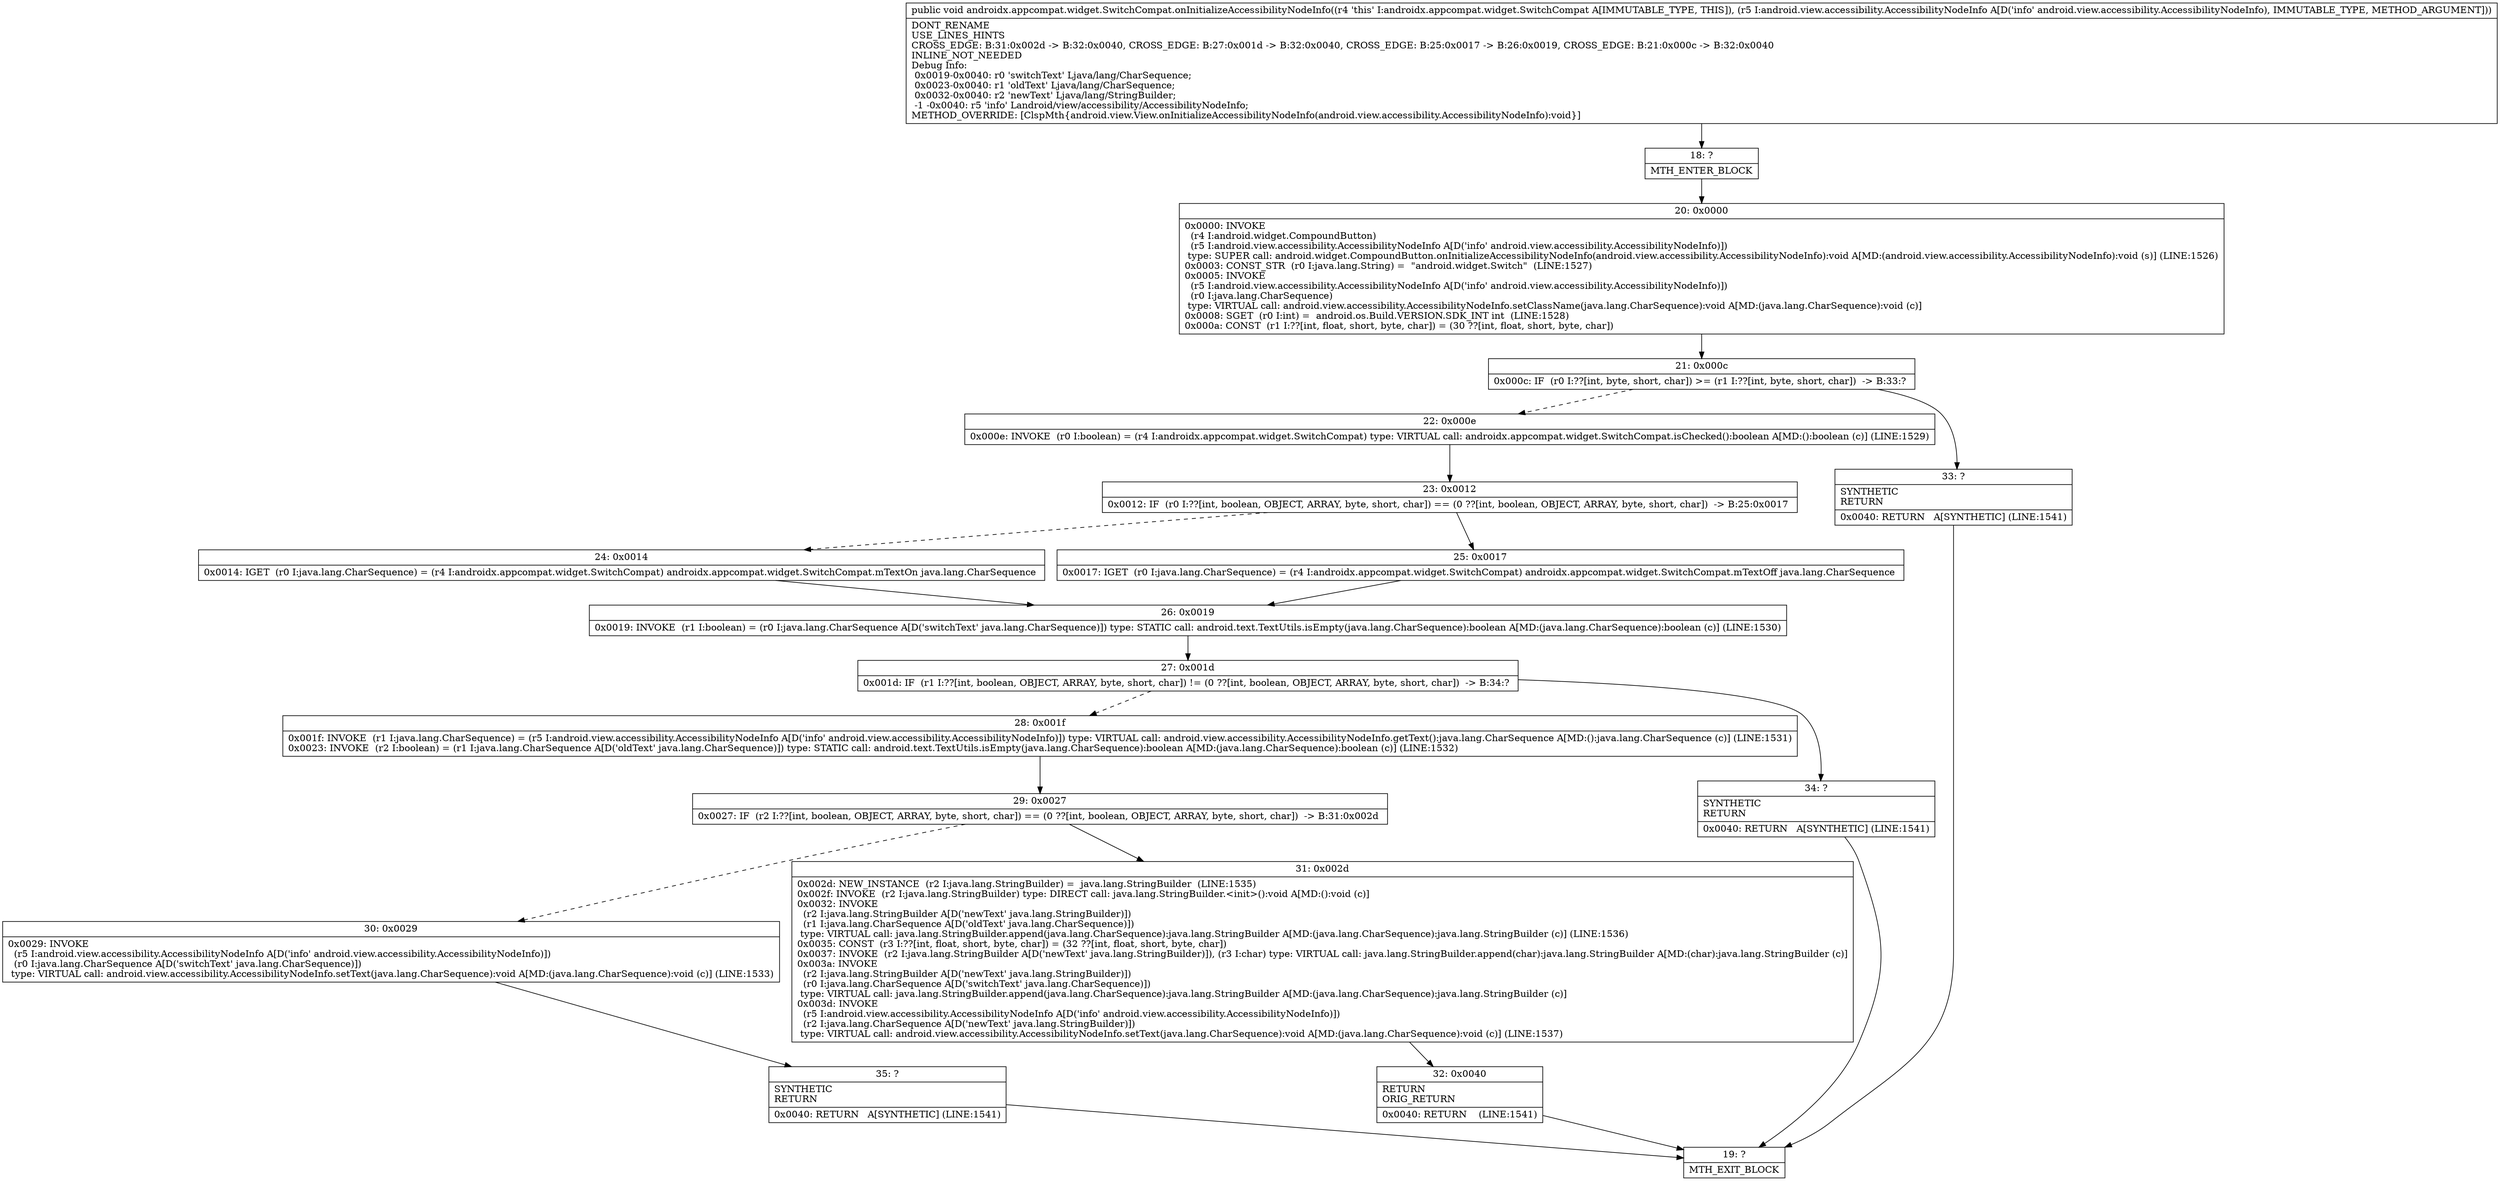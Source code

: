 digraph "CFG forandroidx.appcompat.widget.SwitchCompat.onInitializeAccessibilityNodeInfo(Landroid\/view\/accessibility\/AccessibilityNodeInfo;)V" {
Node_18 [shape=record,label="{18\:\ ?|MTH_ENTER_BLOCK\l}"];
Node_20 [shape=record,label="{20\:\ 0x0000|0x0000: INVOKE  \l  (r4 I:android.widget.CompoundButton)\l  (r5 I:android.view.accessibility.AccessibilityNodeInfo A[D('info' android.view.accessibility.AccessibilityNodeInfo)])\l type: SUPER call: android.widget.CompoundButton.onInitializeAccessibilityNodeInfo(android.view.accessibility.AccessibilityNodeInfo):void A[MD:(android.view.accessibility.AccessibilityNodeInfo):void (s)] (LINE:1526)\l0x0003: CONST_STR  (r0 I:java.lang.String) =  \"android.widget.Switch\"  (LINE:1527)\l0x0005: INVOKE  \l  (r5 I:android.view.accessibility.AccessibilityNodeInfo A[D('info' android.view.accessibility.AccessibilityNodeInfo)])\l  (r0 I:java.lang.CharSequence)\l type: VIRTUAL call: android.view.accessibility.AccessibilityNodeInfo.setClassName(java.lang.CharSequence):void A[MD:(java.lang.CharSequence):void (c)]\l0x0008: SGET  (r0 I:int) =  android.os.Build.VERSION.SDK_INT int  (LINE:1528)\l0x000a: CONST  (r1 I:??[int, float, short, byte, char]) = (30 ??[int, float, short, byte, char]) \l}"];
Node_21 [shape=record,label="{21\:\ 0x000c|0x000c: IF  (r0 I:??[int, byte, short, char]) \>= (r1 I:??[int, byte, short, char])  \-\> B:33:? \l}"];
Node_22 [shape=record,label="{22\:\ 0x000e|0x000e: INVOKE  (r0 I:boolean) = (r4 I:androidx.appcompat.widget.SwitchCompat) type: VIRTUAL call: androidx.appcompat.widget.SwitchCompat.isChecked():boolean A[MD:():boolean (c)] (LINE:1529)\l}"];
Node_23 [shape=record,label="{23\:\ 0x0012|0x0012: IF  (r0 I:??[int, boolean, OBJECT, ARRAY, byte, short, char]) == (0 ??[int, boolean, OBJECT, ARRAY, byte, short, char])  \-\> B:25:0x0017 \l}"];
Node_24 [shape=record,label="{24\:\ 0x0014|0x0014: IGET  (r0 I:java.lang.CharSequence) = (r4 I:androidx.appcompat.widget.SwitchCompat) androidx.appcompat.widget.SwitchCompat.mTextOn java.lang.CharSequence \l}"];
Node_26 [shape=record,label="{26\:\ 0x0019|0x0019: INVOKE  (r1 I:boolean) = (r0 I:java.lang.CharSequence A[D('switchText' java.lang.CharSequence)]) type: STATIC call: android.text.TextUtils.isEmpty(java.lang.CharSequence):boolean A[MD:(java.lang.CharSequence):boolean (c)] (LINE:1530)\l}"];
Node_27 [shape=record,label="{27\:\ 0x001d|0x001d: IF  (r1 I:??[int, boolean, OBJECT, ARRAY, byte, short, char]) != (0 ??[int, boolean, OBJECT, ARRAY, byte, short, char])  \-\> B:34:? \l}"];
Node_28 [shape=record,label="{28\:\ 0x001f|0x001f: INVOKE  (r1 I:java.lang.CharSequence) = (r5 I:android.view.accessibility.AccessibilityNodeInfo A[D('info' android.view.accessibility.AccessibilityNodeInfo)]) type: VIRTUAL call: android.view.accessibility.AccessibilityNodeInfo.getText():java.lang.CharSequence A[MD:():java.lang.CharSequence (c)] (LINE:1531)\l0x0023: INVOKE  (r2 I:boolean) = (r1 I:java.lang.CharSequence A[D('oldText' java.lang.CharSequence)]) type: STATIC call: android.text.TextUtils.isEmpty(java.lang.CharSequence):boolean A[MD:(java.lang.CharSequence):boolean (c)] (LINE:1532)\l}"];
Node_29 [shape=record,label="{29\:\ 0x0027|0x0027: IF  (r2 I:??[int, boolean, OBJECT, ARRAY, byte, short, char]) == (0 ??[int, boolean, OBJECT, ARRAY, byte, short, char])  \-\> B:31:0x002d \l}"];
Node_30 [shape=record,label="{30\:\ 0x0029|0x0029: INVOKE  \l  (r5 I:android.view.accessibility.AccessibilityNodeInfo A[D('info' android.view.accessibility.AccessibilityNodeInfo)])\l  (r0 I:java.lang.CharSequence A[D('switchText' java.lang.CharSequence)])\l type: VIRTUAL call: android.view.accessibility.AccessibilityNodeInfo.setText(java.lang.CharSequence):void A[MD:(java.lang.CharSequence):void (c)] (LINE:1533)\l}"];
Node_35 [shape=record,label="{35\:\ ?|SYNTHETIC\lRETURN\l|0x0040: RETURN   A[SYNTHETIC] (LINE:1541)\l}"];
Node_19 [shape=record,label="{19\:\ ?|MTH_EXIT_BLOCK\l}"];
Node_31 [shape=record,label="{31\:\ 0x002d|0x002d: NEW_INSTANCE  (r2 I:java.lang.StringBuilder) =  java.lang.StringBuilder  (LINE:1535)\l0x002f: INVOKE  (r2 I:java.lang.StringBuilder) type: DIRECT call: java.lang.StringBuilder.\<init\>():void A[MD:():void (c)]\l0x0032: INVOKE  \l  (r2 I:java.lang.StringBuilder A[D('newText' java.lang.StringBuilder)])\l  (r1 I:java.lang.CharSequence A[D('oldText' java.lang.CharSequence)])\l type: VIRTUAL call: java.lang.StringBuilder.append(java.lang.CharSequence):java.lang.StringBuilder A[MD:(java.lang.CharSequence):java.lang.StringBuilder (c)] (LINE:1536)\l0x0035: CONST  (r3 I:??[int, float, short, byte, char]) = (32 ??[int, float, short, byte, char]) \l0x0037: INVOKE  (r2 I:java.lang.StringBuilder A[D('newText' java.lang.StringBuilder)]), (r3 I:char) type: VIRTUAL call: java.lang.StringBuilder.append(char):java.lang.StringBuilder A[MD:(char):java.lang.StringBuilder (c)]\l0x003a: INVOKE  \l  (r2 I:java.lang.StringBuilder A[D('newText' java.lang.StringBuilder)])\l  (r0 I:java.lang.CharSequence A[D('switchText' java.lang.CharSequence)])\l type: VIRTUAL call: java.lang.StringBuilder.append(java.lang.CharSequence):java.lang.StringBuilder A[MD:(java.lang.CharSequence):java.lang.StringBuilder (c)]\l0x003d: INVOKE  \l  (r5 I:android.view.accessibility.AccessibilityNodeInfo A[D('info' android.view.accessibility.AccessibilityNodeInfo)])\l  (r2 I:java.lang.CharSequence A[D('newText' java.lang.StringBuilder)])\l type: VIRTUAL call: android.view.accessibility.AccessibilityNodeInfo.setText(java.lang.CharSequence):void A[MD:(java.lang.CharSequence):void (c)] (LINE:1537)\l}"];
Node_32 [shape=record,label="{32\:\ 0x0040|RETURN\lORIG_RETURN\l|0x0040: RETURN    (LINE:1541)\l}"];
Node_34 [shape=record,label="{34\:\ ?|SYNTHETIC\lRETURN\l|0x0040: RETURN   A[SYNTHETIC] (LINE:1541)\l}"];
Node_25 [shape=record,label="{25\:\ 0x0017|0x0017: IGET  (r0 I:java.lang.CharSequence) = (r4 I:androidx.appcompat.widget.SwitchCompat) androidx.appcompat.widget.SwitchCompat.mTextOff java.lang.CharSequence \l}"];
Node_33 [shape=record,label="{33\:\ ?|SYNTHETIC\lRETURN\l|0x0040: RETURN   A[SYNTHETIC] (LINE:1541)\l}"];
MethodNode[shape=record,label="{public void androidx.appcompat.widget.SwitchCompat.onInitializeAccessibilityNodeInfo((r4 'this' I:androidx.appcompat.widget.SwitchCompat A[IMMUTABLE_TYPE, THIS]), (r5 I:android.view.accessibility.AccessibilityNodeInfo A[D('info' android.view.accessibility.AccessibilityNodeInfo), IMMUTABLE_TYPE, METHOD_ARGUMENT]))  | DONT_RENAME\lUSE_LINES_HINTS\lCROSS_EDGE: B:31:0x002d \-\> B:32:0x0040, CROSS_EDGE: B:27:0x001d \-\> B:32:0x0040, CROSS_EDGE: B:25:0x0017 \-\> B:26:0x0019, CROSS_EDGE: B:21:0x000c \-\> B:32:0x0040\lINLINE_NOT_NEEDED\lDebug Info:\l  0x0019\-0x0040: r0 'switchText' Ljava\/lang\/CharSequence;\l  0x0023\-0x0040: r1 'oldText' Ljava\/lang\/CharSequence;\l  0x0032\-0x0040: r2 'newText' Ljava\/lang\/StringBuilder;\l  \-1 \-0x0040: r5 'info' Landroid\/view\/accessibility\/AccessibilityNodeInfo;\lMETHOD_OVERRIDE: [ClspMth\{android.view.View.onInitializeAccessibilityNodeInfo(android.view.accessibility.AccessibilityNodeInfo):void\}]\l}"];
MethodNode -> Node_18;Node_18 -> Node_20;
Node_20 -> Node_21;
Node_21 -> Node_22[style=dashed];
Node_21 -> Node_33;
Node_22 -> Node_23;
Node_23 -> Node_24[style=dashed];
Node_23 -> Node_25;
Node_24 -> Node_26;
Node_26 -> Node_27;
Node_27 -> Node_28[style=dashed];
Node_27 -> Node_34;
Node_28 -> Node_29;
Node_29 -> Node_30[style=dashed];
Node_29 -> Node_31;
Node_30 -> Node_35;
Node_35 -> Node_19;
Node_31 -> Node_32;
Node_32 -> Node_19;
Node_34 -> Node_19;
Node_25 -> Node_26;
Node_33 -> Node_19;
}

